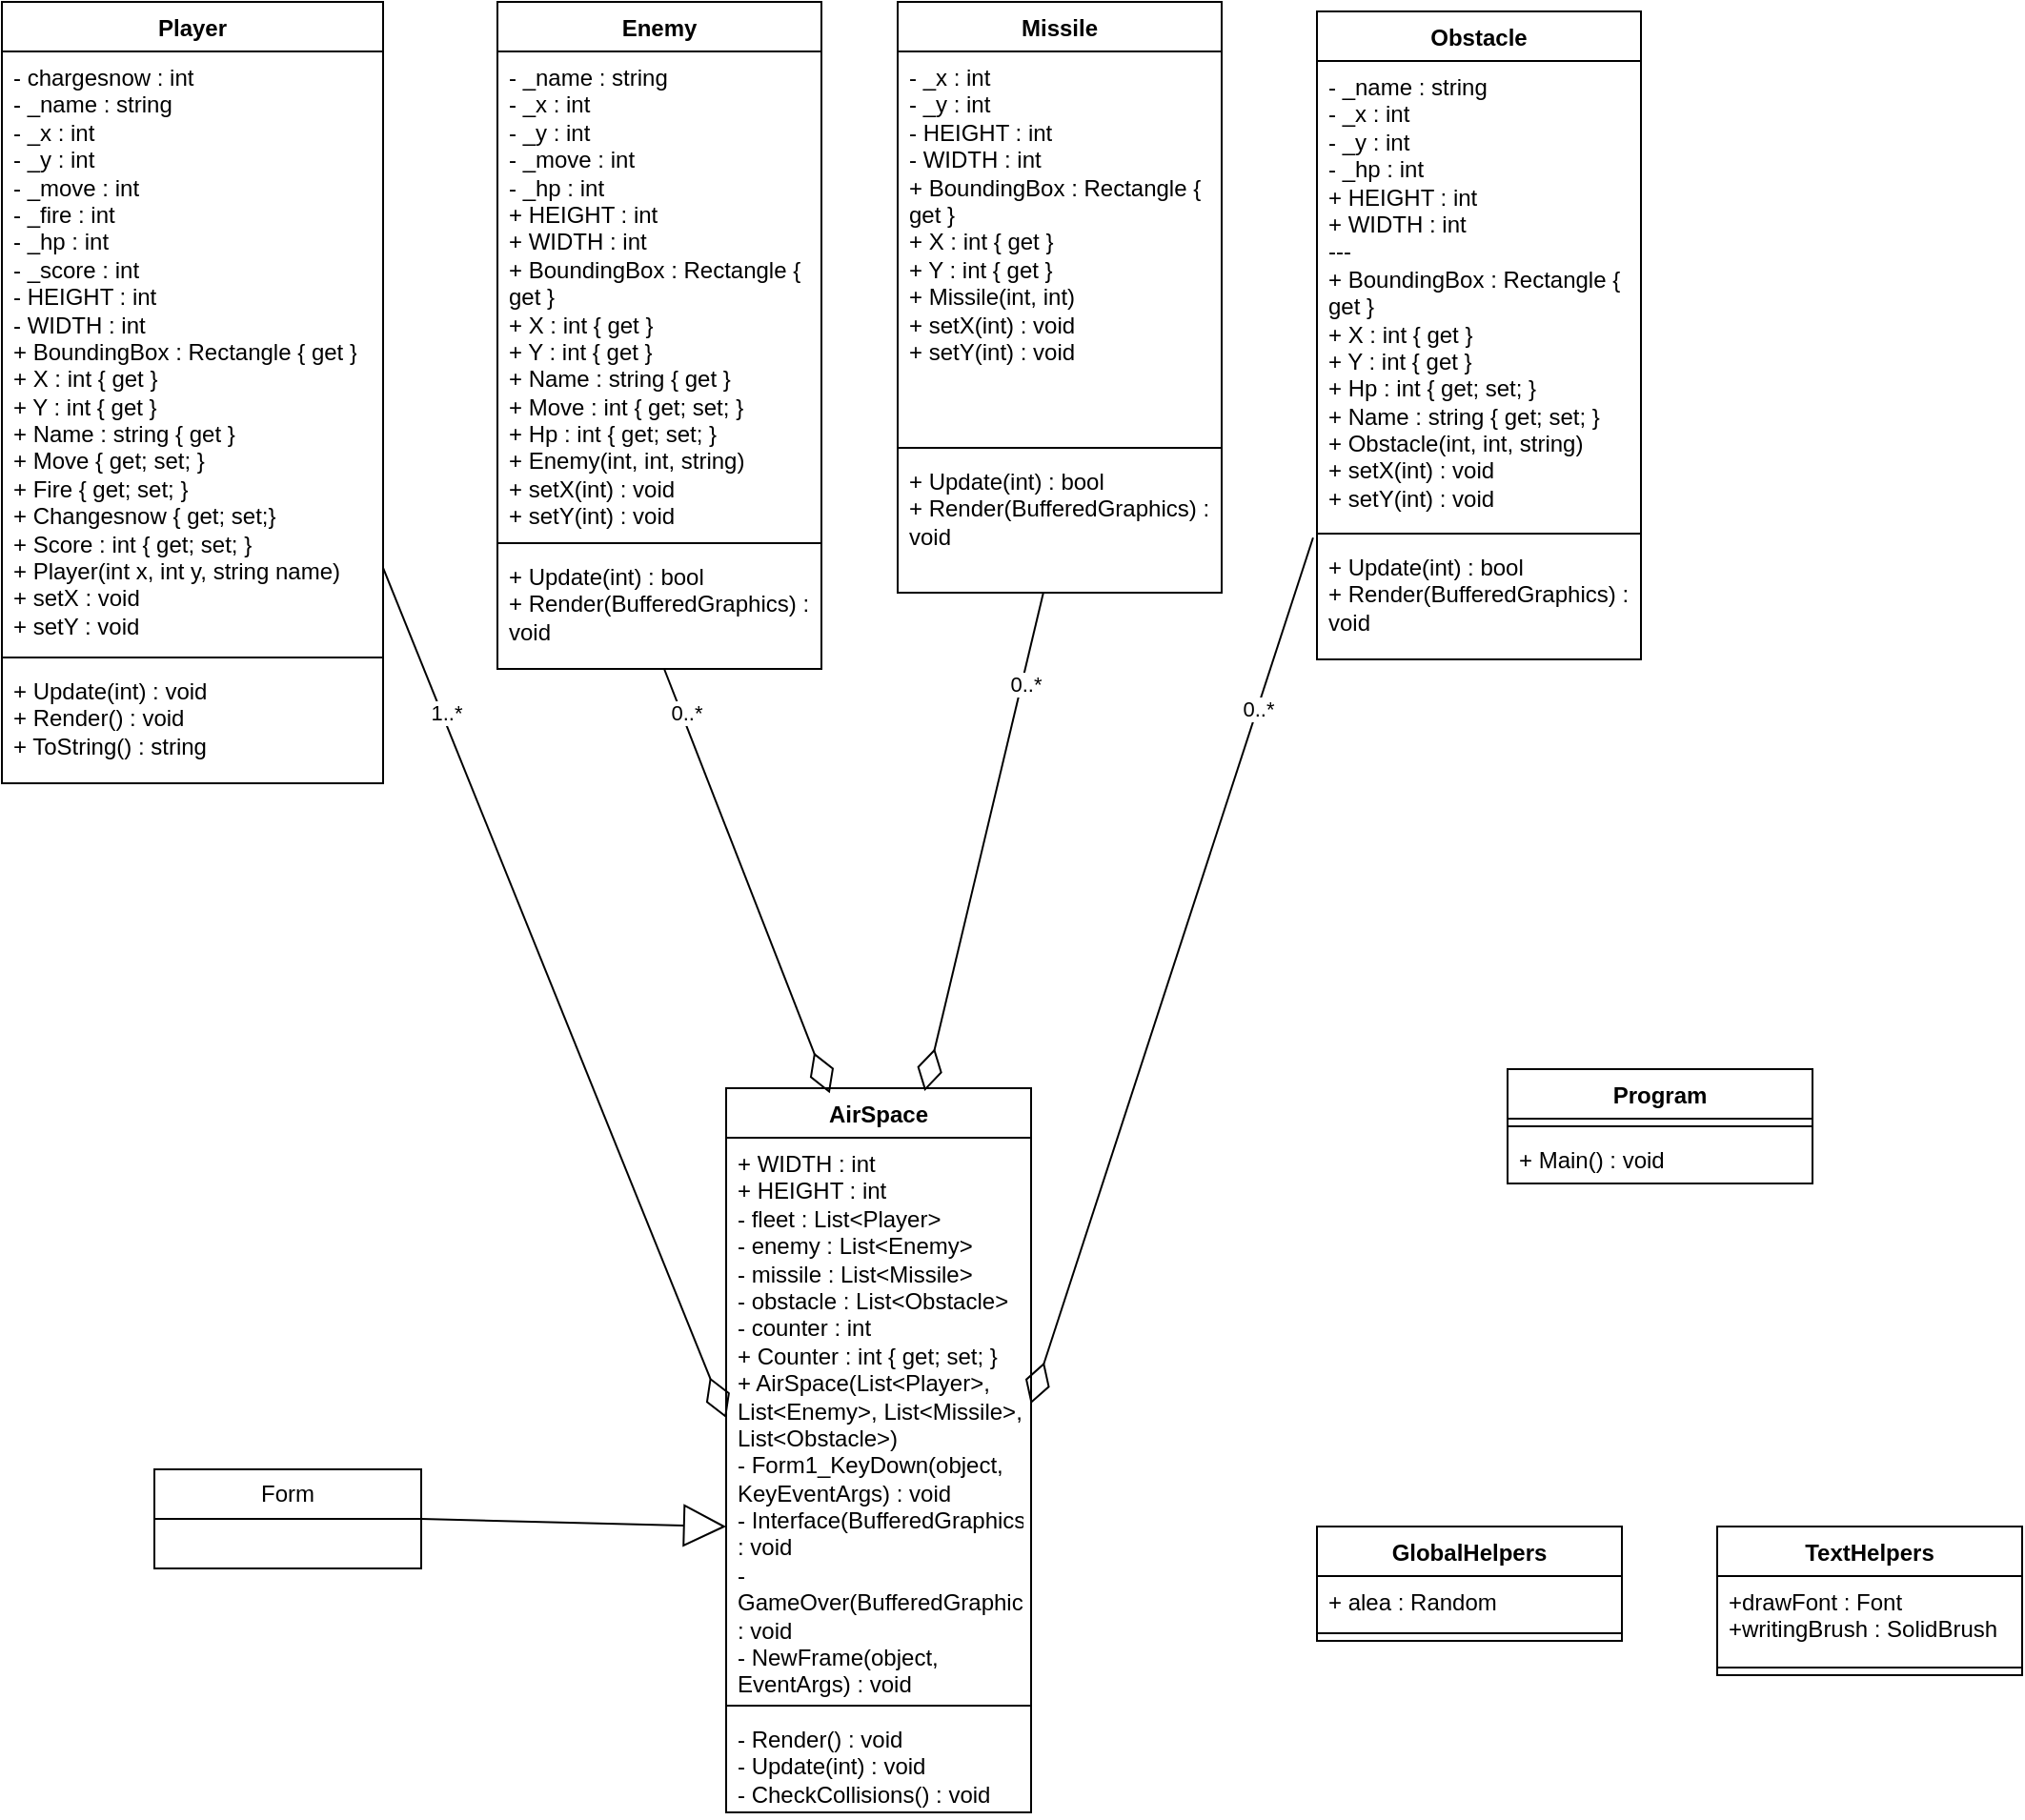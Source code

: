 <mxfile version="28.2.8">
  <diagram name="Page-1" id="_DvSEKXjwDQ-NJc-l8nL">
    <mxGraphModel dx="464" dy="834" grid="1" gridSize="10" guides="1" tooltips="1" connect="1" arrows="1" fold="1" page="1" pageScale="1" pageWidth="827" pageHeight="1169" math="0" shadow="0">
      <root>
        <mxCell id="0" />
        <mxCell id="1" parent="0" />
        <mxCell id="kJmOu3wqtI4o4_ufc3Ot-5" value="Player" style="swimlane;fontStyle=1;align=center;verticalAlign=top;childLayout=stackLayout;horizontal=1;startSize=26;horizontalStack=0;resizeParent=1;resizeParentMax=0;resizeLast=0;collapsible=1;marginBottom=0;whiteSpace=wrap;html=1;" vertex="1" parent="1">
          <mxGeometry x="20" y="120" width="200" height="410" as="geometry">
            <mxRectangle x="250" y="380" width="70" height="30" as="alternateBounds" />
          </mxGeometry>
        </mxCell>
        <mxCell id="kJmOu3wqtI4o4_ufc3Ot-6" value="- chargesnow : int&lt;div&gt;&lt;div&gt;- _name : string&lt;/div&gt;&lt;div&gt;- _x : int&lt;/div&gt;&lt;div&gt;- _y : int&lt;/div&gt;&lt;div&gt;- _move : int&lt;/div&gt;&lt;div&gt;- _fire : int&lt;/div&gt;&lt;div&gt;- _hp : int&lt;/div&gt;&lt;div&gt;- _score : int&lt;/div&gt;&lt;div&gt;- HEIGHT : int&lt;/div&gt;&lt;div&gt;- WIDTH : int&lt;/div&gt;&lt;div&gt;+ BoundingBox : Rectangle { get }&lt;/div&gt;&lt;div&gt;+ X : int&amp;nbsp;{ get }&lt;/div&gt;&lt;div&gt;+ Y : int&amp;nbsp;{ get }&lt;/div&gt;&lt;div&gt;+ Name : string&amp;nbsp;{ get }&lt;/div&gt;&lt;div&gt;+ Move { get; set; }&lt;/div&gt;&lt;div&gt;+ Fire { get; set; }&amp;nbsp;&lt;/div&gt;&lt;div&gt;+ Changesnow { get; set;}&lt;/div&gt;&lt;div&gt;+ Score : int { get; set; }&lt;/div&gt;&lt;div&gt;+ Player(int x, int y, string name)&lt;/div&gt;&lt;div&gt;&lt;div&gt;&lt;div&gt;+ setX : void&lt;/div&gt;&lt;div&gt;+ setY : void&lt;/div&gt;&lt;/div&gt;&lt;/div&gt;&lt;div&gt;&lt;div&gt;&lt;br&gt;&lt;/div&gt;&lt;/div&gt;&lt;/div&gt;" style="text;strokeColor=none;fillColor=none;align=left;verticalAlign=top;spacingLeft=4;spacingRight=4;overflow=hidden;rotatable=0;points=[[0,0.5],[1,0.5]];portConstraint=eastwest;whiteSpace=wrap;html=1;" vertex="1" parent="kJmOu3wqtI4o4_ufc3Ot-5">
          <mxGeometry y="26" width="200" height="314" as="geometry" />
        </mxCell>
        <mxCell id="kJmOu3wqtI4o4_ufc3Ot-7" value="" style="line;strokeWidth=1;fillColor=none;align=left;verticalAlign=middle;spacingTop=-1;spacingLeft=3;spacingRight=3;rotatable=0;labelPosition=right;points=[];portConstraint=eastwest;strokeColor=inherit;" vertex="1" parent="kJmOu3wqtI4o4_ufc3Ot-5">
          <mxGeometry y="340" width="200" height="8" as="geometry" />
        </mxCell>
        <mxCell id="kJmOu3wqtI4o4_ufc3Ot-8" value="+ Update(int) : void&lt;div&gt;+ Render() : void&lt;/div&gt;&lt;div&gt;+ ToString() : string&lt;/div&gt;" style="text;strokeColor=none;fillColor=none;align=left;verticalAlign=top;spacingLeft=4;spacingRight=4;overflow=hidden;rotatable=0;points=[[0,0.5],[1,0.5]];portConstraint=eastwest;whiteSpace=wrap;html=1;" vertex="1" parent="kJmOu3wqtI4o4_ufc3Ot-5">
          <mxGeometry y="348" width="200" height="62" as="geometry" />
        </mxCell>
        <mxCell id="kJmOu3wqtI4o4_ufc3Ot-13" value="Enemy" style="swimlane;fontStyle=1;align=center;verticalAlign=top;childLayout=stackLayout;horizontal=1;startSize=26;horizontalStack=0;resizeParent=1;resizeParentMax=0;resizeLast=0;collapsible=1;marginBottom=0;whiteSpace=wrap;html=1;" vertex="1" parent="1">
          <mxGeometry x="280" y="120" width="170" height="350" as="geometry" />
        </mxCell>
        <mxCell id="kJmOu3wqtI4o4_ufc3Ot-14" value="- _name : string&lt;br&gt;- _x : int&lt;br&gt;- _y : int&lt;br&gt;- _move : int&lt;br&gt;- _hp : int&lt;br&gt;+ HEIGHT : int&lt;br&gt;+ WIDTH : int&lt;br&gt;+ BoundingBox : Rectangle { get }&lt;br&gt;+ X : int { get }&lt;br&gt;+ Y : int { get }&lt;br&gt;+ Name : string { get }&lt;br&gt;+ Move : int { get; set; }&lt;br&gt;+ Hp : int { get; set; }&lt;br&gt;+ Enemy(int, int, string)&lt;br&gt;+ setX(int) : void&lt;br&gt;+ setY(int) : void" style="text;strokeColor=none;fillColor=none;align=left;verticalAlign=top;spacingLeft=4;spacingRight=4;overflow=hidden;rotatable=0;points=[[0,0.5],[1,0.5]];portConstraint=eastwest;whiteSpace=wrap;html=1;" vertex="1" parent="kJmOu3wqtI4o4_ufc3Ot-13">
          <mxGeometry y="26" width="170" height="254" as="geometry" />
        </mxCell>
        <mxCell id="kJmOu3wqtI4o4_ufc3Ot-15" value="" style="line;strokeWidth=1;fillColor=none;align=left;verticalAlign=middle;spacingTop=-1;spacingLeft=3;spacingRight=3;rotatable=0;labelPosition=right;points=[];portConstraint=eastwest;strokeColor=inherit;" vertex="1" parent="kJmOu3wqtI4o4_ufc3Ot-13">
          <mxGeometry y="280" width="170" height="8" as="geometry" />
        </mxCell>
        <mxCell id="kJmOu3wqtI4o4_ufc3Ot-16" value="+ Update(int) : bool&lt;br/&gt;+ Render(BufferedGraphics) : void" style="text;strokeColor=none;fillColor=none;align=left;verticalAlign=top;spacingLeft=4;spacingRight=4;overflow=hidden;rotatable=0;points=[[0,0.5],[1,0.5]];portConstraint=eastwest;whiteSpace=wrap;html=1;" vertex="1" parent="kJmOu3wqtI4o4_ufc3Ot-13">
          <mxGeometry y="288" width="170" height="62" as="geometry" />
        </mxCell>
        <mxCell id="kJmOu3wqtI4o4_ufc3Ot-17" value="Missile" style="swimlane;fontStyle=1;align=center;verticalAlign=top;childLayout=stackLayout;horizontal=1;startSize=26;horizontalStack=0;resizeParent=1;resizeParentMax=0;resizeLast=0;collapsible=1;marginBottom=0;whiteSpace=wrap;html=1;" vertex="1" parent="1">
          <mxGeometry x="490" y="120" width="170" height="310" as="geometry" />
        </mxCell>
        <mxCell id="kJmOu3wqtI4o4_ufc3Ot-18" value="- _x : int&lt;br&gt;- _y : int&lt;br&gt;- HEIGHT : int&lt;br&gt;- WIDTH : int&lt;br&gt;+ BoundingBox : Rectangle { get }&lt;br&gt;+ X : int { get }&lt;br&gt;+ Y : int { get }&lt;br&gt;+ Missile(int, int)&lt;br&gt;+ setX(int) : void&lt;br&gt;+ setY(int) : void" style="text;strokeColor=none;fillColor=none;align=left;verticalAlign=top;spacingLeft=4;spacingRight=4;overflow=hidden;rotatable=0;points=[[0,0.5],[1,0.5]];portConstraint=eastwest;whiteSpace=wrap;html=1;" vertex="1" parent="kJmOu3wqtI4o4_ufc3Ot-17">
          <mxGeometry y="26" width="170" height="204" as="geometry" />
        </mxCell>
        <mxCell id="kJmOu3wqtI4o4_ufc3Ot-19" value="" style="line;strokeWidth=1;fillColor=none;align=left;verticalAlign=middle;spacingTop=-1;spacingLeft=3;spacingRight=3;rotatable=0;labelPosition=right;points=[];portConstraint=eastwest;strokeColor=inherit;" vertex="1" parent="kJmOu3wqtI4o4_ufc3Ot-17">
          <mxGeometry y="230" width="170" height="8" as="geometry" />
        </mxCell>
        <mxCell id="kJmOu3wqtI4o4_ufc3Ot-20" value="+ Update(int) : bool&lt;br/&gt;+ Render(BufferedGraphics) : void" style="text;strokeColor=none;fillColor=none;align=left;verticalAlign=top;spacingLeft=4;spacingRight=4;overflow=hidden;rotatable=0;points=[[0,0.5],[1,0.5]];portConstraint=eastwest;whiteSpace=wrap;html=1;" vertex="1" parent="kJmOu3wqtI4o4_ufc3Ot-17">
          <mxGeometry y="238" width="170" height="72" as="geometry" />
        </mxCell>
        <mxCell id="kJmOu3wqtI4o4_ufc3Ot-21" value="Obstacle" style="swimlane;fontStyle=1;align=center;verticalAlign=top;childLayout=stackLayout;horizontal=1;startSize=26;horizontalStack=0;resizeParent=1;resizeParentMax=0;resizeLast=0;collapsible=1;marginBottom=0;whiteSpace=wrap;html=1;" vertex="1" parent="1">
          <mxGeometry x="710" y="125" width="170" height="340" as="geometry" />
        </mxCell>
        <mxCell id="kJmOu3wqtI4o4_ufc3Ot-22" value="- _name : string&lt;br/&gt;- _x : int&lt;br/&gt;- _y : int&lt;br/&gt;- _hp : int&lt;br/&gt;+ HEIGHT : int&lt;br/&gt;+ WIDTH : int&lt;br/&gt;---&lt;br/&gt;+ BoundingBox : Rectangle { get }&lt;br/&gt;+ X : int { get }&lt;br/&gt;+ Y : int { get }&lt;br/&gt;+ Hp : int { get; set; }&lt;br/&gt;+ Name : string { get; set; }&lt;br/&gt;+ Obstacle(int, int, string)&lt;br/&gt;+ setX(int) : void&lt;br/&gt;+ setY(int) : void" style="text;strokeColor=none;fillColor=none;align=left;verticalAlign=top;spacingLeft=4;spacingRight=4;overflow=hidden;rotatable=0;points=[[0,0.5],[1,0.5]];portConstraint=eastwest;whiteSpace=wrap;html=1;" vertex="1" parent="kJmOu3wqtI4o4_ufc3Ot-21">
          <mxGeometry y="26" width="170" height="244" as="geometry" />
        </mxCell>
        <mxCell id="kJmOu3wqtI4o4_ufc3Ot-23" value="" style="line;strokeWidth=1;fillColor=none;align=left;verticalAlign=middle;spacingTop=-1;spacingLeft=3;spacingRight=3;rotatable=0;labelPosition=right;points=[];portConstraint=eastwest;strokeColor=inherit;" vertex="1" parent="kJmOu3wqtI4o4_ufc3Ot-21">
          <mxGeometry y="270" width="170" height="8" as="geometry" />
        </mxCell>
        <mxCell id="kJmOu3wqtI4o4_ufc3Ot-24" value="+ Update(int) : bool&lt;br/&gt;+ Render(BufferedGraphics) : void" style="text;strokeColor=none;fillColor=none;align=left;verticalAlign=top;spacingLeft=4;spacingRight=4;overflow=hidden;rotatable=0;points=[[0,0.5],[1,0.5]];portConstraint=eastwest;whiteSpace=wrap;html=1;" vertex="1" parent="kJmOu3wqtI4o4_ufc3Ot-21">
          <mxGeometry y="278" width="170" height="62" as="geometry" />
        </mxCell>
        <mxCell id="kJmOu3wqtI4o4_ufc3Ot-25" value="AirSpace" style="swimlane;fontStyle=1;align=center;verticalAlign=top;childLayout=stackLayout;horizontal=1;startSize=26;horizontalStack=0;resizeParent=1;resizeParentMax=0;resizeLast=0;collapsible=1;marginBottom=0;whiteSpace=wrap;html=1;" vertex="1" parent="1">
          <mxGeometry x="400" y="690" width="160" height="380" as="geometry" />
        </mxCell>
        <mxCell id="kJmOu3wqtI4o4_ufc3Ot-26" value="+ WIDTH : int&lt;br&gt;+ HEIGHT : int&lt;br&gt;- fleet : List&amp;lt;Player&amp;gt;&lt;br&gt;- enemy : List&amp;lt;Enemy&amp;gt;&lt;br&gt;- missile : List&amp;lt;Missile&amp;gt;&lt;br&gt;- obstacle : List&amp;lt;Obstacle&amp;gt;&lt;br&gt;- counter : int&lt;br&gt;+ Counter : int { get; set; }&lt;br&gt;+ AirSpace(List&amp;lt;Player&amp;gt;, List&amp;lt;Enemy&amp;gt;, List&amp;lt;Missile&amp;gt;, List&amp;lt;Obstacle&amp;gt;)&lt;br&gt;- Form1_KeyDown(object, KeyEventArgs) : void&lt;br&gt;- Interface(BufferedGraphics) : void&lt;br&gt;- GameOver(BufferedGraphics) : void&lt;br&gt;- NewFrame(object, EventArgs) : void" style="text;strokeColor=none;fillColor=none;align=left;verticalAlign=top;spacingLeft=4;spacingRight=4;overflow=hidden;rotatable=0;points=[[0,0.5],[1,0.5]];portConstraint=eastwest;whiteSpace=wrap;html=1;" vertex="1" parent="kJmOu3wqtI4o4_ufc3Ot-25">
          <mxGeometry y="26" width="160" height="294" as="geometry" />
        </mxCell>
        <mxCell id="kJmOu3wqtI4o4_ufc3Ot-27" value="" style="line;strokeWidth=1;fillColor=none;align=left;verticalAlign=middle;spacingTop=-1;spacingLeft=3;spacingRight=3;rotatable=0;labelPosition=right;points=[];portConstraint=eastwest;strokeColor=inherit;" vertex="1" parent="kJmOu3wqtI4o4_ufc3Ot-25">
          <mxGeometry y="320" width="160" height="8" as="geometry" />
        </mxCell>
        <mxCell id="kJmOu3wqtI4o4_ufc3Ot-28" value="- Render() : void&lt;br/&gt;- Update(int) : void&lt;br/&gt;- CheckCollisions() : void" style="text;strokeColor=none;fillColor=none;align=left;verticalAlign=top;spacingLeft=4;spacingRight=4;overflow=hidden;rotatable=0;points=[[0,0.5],[1,0.5]];portConstraint=eastwest;whiteSpace=wrap;html=1;" vertex="1" parent="kJmOu3wqtI4o4_ufc3Ot-25">
          <mxGeometry y="328" width="160" height="52" as="geometry" />
        </mxCell>
        <mxCell id="kJmOu3wqtI4o4_ufc3Ot-29" value="GlobalHelpers" style="swimlane;fontStyle=1;align=center;verticalAlign=top;childLayout=stackLayout;horizontal=1;startSize=26;horizontalStack=0;resizeParent=1;resizeParentMax=0;resizeLast=0;collapsible=1;marginBottom=0;whiteSpace=wrap;html=1;" vertex="1" parent="1">
          <mxGeometry x="710" y="920" width="160" height="60" as="geometry" />
        </mxCell>
        <mxCell id="kJmOu3wqtI4o4_ufc3Ot-30" value="+ alea : Random" style="text;strokeColor=none;fillColor=none;align=left;verticalAlign=top;spacingLeft=4;spacingRight=4;overflow=hidden;rotatable=0;points=[[0,0.5],[1,0.5]];portConstraint=eastwest;whiteSpace=wrap;html=1;" vertex="1" parent="kJmOu3wqtI4o4_ufc3Ot-29">
          <mxGeometry y="26" width="160" height="26" as="geometry" />
        </mxCell>
        <mxCell id="kJmOu3wqtI4o4_ufc3Ot-31" value="" style="line;strokeWidth=1;fillColor=none;align=left;verticalAlign=middle;spacingTop=-1;spacingLeft=3;spacingRight=3;rotatable=0;labelPosition=right;points=[];portConstraint=eastwest;strokeColor=inherit;" vertex="1" parent="kJmOu3wqtI4o4_ufc3Ot-29">
          <mxGeometry y="52" width="160" height="8" as="geometry" />
        </mxCell>
        <mxCell id="kJmOu3wqtI4o4_ufc3Ot-33" value="TextHelpers" style="swimlane;fontStyle=1;align=center;verticalAlign=top;childLayout=stackLayout;horizontal=1;startSize=26;horizontalStack=0;resizeParent=1;resizeParentMax=0;resizeLast=0;collapsible=1;marginBottom=0;whiteSpace=wrap;html=1;" vertex="1" parent="1">
          <mxGeometry x="920" y="920" width="160" height="78" as="geometry" />
        </mxCell>
        <mxCell id="kJmOu3wqtI4o4_ufc3Ot-34" value="+drawFont : Font&lt;br/&gt;+writingBrush : SolidBrush" style="text;strokeColor=none;fillColor=none;align=left;verticalAlign=top;spacingLeft=4;spacingRight=4;overflow=hidden;rotatable=0;points=[[0,0.5],[1,0.5]];portConstraint=eastwest;whiteSpace=wrap;html=1;" vertex="1" parent="kJmOu3wqtI4o4_ufc3Ot-33">
          <mxGeometry y="26" width="160" height="44" as="geometry" />
        </mxCell>
        <mxCell id="kJmOu3wqtI4o4_ufc3Ot-35" value="" style="line;strokeWidth=1;fillColor=none;align=left;verticalAlign=middle;spacingTop=-1;spacingLeft=3;spacingRight=3;rotatable=0;labelPosition=right;points=[];portConstraint=eastwest;strokeColor=inherit;" vertex="1" parent="kJmOu3wqtI4o4_ufc3Ot-33">
          <mxGeometry y="70" width="160" height="8" as="geometry" />
        </mxCell>
        <mxCell id="kJmOu3wqtI4o4_ufc3Ot-36" value="&lt;b&gt;Program&lt;/b&gt;" style="swimlane;fontStyle=1;align=center;verticalAlign=top;childLayout=stackLayout;horizontal=1;startSize=26;horizontalStack=0;resizeParent=1;resizeParentMax=0;resizeLast=0;collapsible=1;marginBottom=0;whiteSpace=wrap;html=1;" vertex="1" parent="1">
          <mxGeometry x="810" y="680" width="160" height="60" as="geometry" />
        </mxCell>
        <mxCell id="kJmOu3wqtI4o4_ufc3Ot-38" value="" style="line;strokeWidth=1;fillColor=none;align=left;verticalAlign=middle;spacingTop=-1;spacingLeft=3;spacingRight=3;rotatable=0;labelPosition=right;points=[];portConstraint=eastwest;strokeColor=inherit;" vertex="1" parent="kJmOu3wqtI4o4_ufc3Ot-36">
          <mxGeometry y="26" width="160" height="8" as="geometry" />
        </mxCell>
        <mxCell id="kJmOu3wqtI4o4_ufc3Ot-39" value="+ Main() : void" style="text;strokeColor=none;fillColor=none;align=left;verticalAlign=top;spacingLeft=4;spacingRight=4;overflow=hidden;rotatable=0;points=[[0,0.5],[1,0.5]];portConstraint=eastwest;whiteSpace=wrap;html=1;" vertex="1" parent="kJmOu3wqtI4o4_ufc3Ot-36">
          <mxGeometry y="34" width="160" height="26" as="geometry" />
        </mxCell>
        <mxCell id="kJmOu3wqtI4o4_ufc3Ot-43" value="" style="edgeStyle=none;orthogonalLoop=1;jettySize=auto;html=1;rounded=0;entryX=0.651;entryY=0.004;entryDx=0;entryDy=0;entryPerimeter=0;endArrow=diamondThin;endFill=0;endSize=20;" edge="1" parent="1" source="kJmOu3wqtI4o4_ufc3Ot-20" target="kJmOu3wqtI4o4_ufc3Ot-25">
          <mxGeometry width="80" relative="1" as="geometry">
            <mxPoint x="470" y="630" as="sourcePoint" />
            <mxPoint x="550" y="630" as="targetPoint" />
            <Array as="points" />
          </mxGeometry>
        </mxCell>
        <mxCell id="kJmOu3wqtI4o4_ufc3Ot-71" value="0..*" style="edgeLabel;html=1;align=center;verticalAlign=middle;resizable=0;points=[];" vertex="1" connectable="0" parent="kJmOu3wqtI4o4_ufc3Ot-43">
          <mxGeometry x="-0.637" y="2" relative="1" as="geometry">
            <mxPoint as="offset" />
          </mxGeometry>
        </mxCell>
        <mxCell id="kJmOu3wqtI4o4_ufc3Ot-49" value="" style="endArrow=diamondThin;html=1;rounded=0;exitX=1;exitY=0.863;exitDx=0;exitDy=0;exitPerimeter=0;entryX=0;entryY=0.5;entryDx=0;entryDy=0;endFill=0;endSize=20;" edge="1" parent="1" source="kJmOu3wqtI4o4_ufc3Ot-6" target="kJmOu3wqtI4o4_ufc3Ot-26">
          <mxGeometry width="50" height="50" relative="1" as="geometry">
            <mxPoint x="460" y="750" as="sourcePoint" />
            <mxPoint x="510" y="700" as="targetPoint" />
          </mxGeometry>
        </mxCell>
        <mxCell id="kJmOu3wqtI4o4_ufc3Ot-69" value="1..*" style="edgeLabel;html=1;align=center;verticalAlign=middle;resizable=0;points=[];" vertex="1" connectable="0" parent="kJmOu3wqtI4o4_ufc3Ot-49">
          <mxGeometry x="-0.656" y="2" relative="1" as="geometry">
            <mxPoint as="offset" />
          </mxGeometry>
        </mxCell>
        <mxCell id="kJmOu3wqtI4o4_ufc3Ot-50" value="" style="edgeStyle=none;orthogonalLoop=1;jettySize=auto;html=1;rounded=0;exitX=0.515;exitY=1.002;exitDx=0;exitDy=0;exitPerimeter=0;entryX=0.34;entryY=0.007;entryDx=0;entryDy=0;entryPerimeter=0;endArrow=diamondThin;endFill=0;endSize=20;" edge="1" parent="1" source="kJmOu3wqtI4o4_ufc3Ot-16" target="kJmOu3wqtI4o4_ufc3Ot-25">
          <mxGeometry width="80" relative="1" as="geometry">
            <mxPoint x="480" y="720" as="sourcePoint" />
            <mxPoint x="560" y="720" as="targetPoint" />
            <Array as="points" />
          </mxGeometry>
        </mxCell>
        <mxCell id="kJmOu3wqtI4o4_ufc3Ot-70" value="0..*" style="edgeLabel;html=1;align=center;verticalAlign=middle;resizable=0;points=[];" vertex="1" connectable="0" parent="kJmOu3wqtI4o4_ufc3Ot-50">
          <mxGeometry x="-0.788" y="2" relative="1" as="geometry">
            <mxPoint as="offset" />
          </mxGeometry>
        </mxCell>
        <mxCell id="kJmOu3wqtI4o4_ufc3Ot-51" value="" style="edgeStyle=none;orthogonalLoop=1;jettySize=auto;html=1;rounded=0;exitX=-0.012;exitY=1.025;exitDx=0;exitDy=0;entryX=0.999;entryY=0.475;entryDx=0;entryDy=0;entryPerimeter=0;endArrow=diamondThin;endFill=0;endSize=20;exitPerimeter=0;" edge="1" parent="1" source="kJmOu3wqtI4o4_ufc3Ot-22" target="kJmOu3wqtI4o4_ufc3Ot-26">
          <mxGeometry width="80" relative="1" as="geometry">
            <mxPoint x="690" y="730" as="sourcePoint" />
            <mxPoint x="770" y="730" as="targetPoint" />
            <Array as="points" />
          </mxGeometry>
        </mxCell>
        <mxCell id="kJmOu3wqtI4o4_ufc3Ot-72" value="0..*" style="edgeLabel;html=1;align=center;verticalAlign=middle;resizable=0;points=[];" vertex="1" connectable="0" parent="kJmOu3wqtI4o4_ufc3Ot-51">
          <mxGeometry x="-0.604" relative="1" as="geometry">
            <mxPoint as="offset" />
          </mxGeometry>
        </mxCell>
        <mxCell id="kJmOu3wqtI4o4_ufc3Ot-52" value="Form" style="swimlane;fontStyle=0;childLayout=stackLayout;horizontal=1;startSize=26;fillColor=none;horizontalStack=0;resizeParent=1;resizeParentMax=0;resizeLast=0;collapsible=1;marginBottom=0;whiteSpace=wrap;html=1;" vertex="1" parent="1">
          <mxGeometry x="100" y="890" width="140" height="52" as="geometry" />
        </mxCell>
        <mxCell id="kJmOu3wqtI4o4_ufc3Ot-56" value="" style="edgeStyle=none;orthogonalLoop=1;jettySize=auto;html=1;rounded=0;exitX=1;exitY=0.5;exitDx=0;exitDy=0;entryX=0;entryY=0.694;entryDx=0;entryDy=0;entryPerimeter=0;endSize=20;endArrow=block;endFill=0;" edge="1" parent="1" source="kJmOu3wqtI4o4_ufc3Ot-52" target="kJmOu3wqtI4o4_ufc3Ot-26">
          <mxGeometry width="80" relative="1" as="geometry">
            <mxPoint x="450" y="910" as="sourcePoint" />
            <mxPoint x="530" y="910" as="targetPoint" />
            <Array as="points" />
          </mxGeometry>
        </mxCell>
      </root>
    </mxGraphModel>
  </diagram>
</mxfile>
